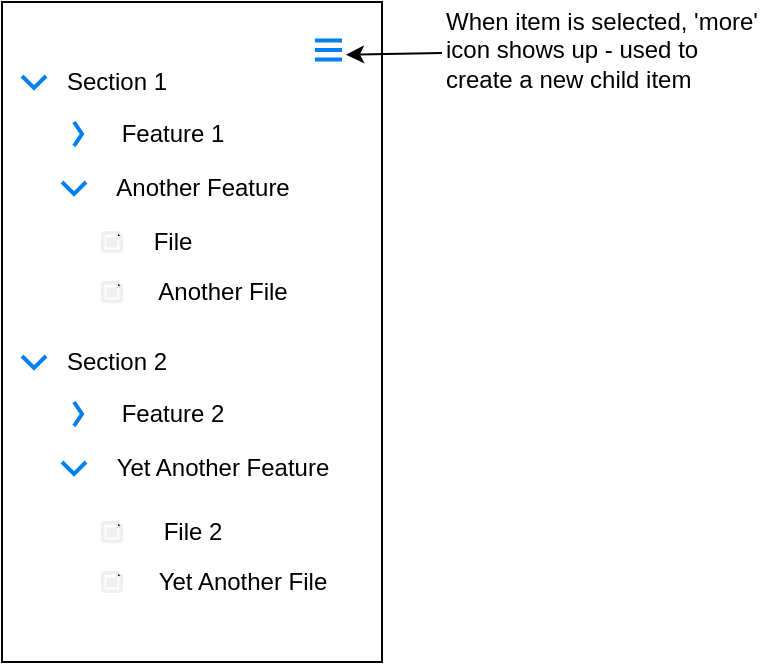 <mxfile>
    <diagram id="-cEDrDM9b3l9hg9Gb3lt" name="Page-1">
        <mxGraphModel dx="695" dy="508" grid="1" gridSize="10" guides="1" tooltips="1" connect="1" arrows="1" fold="1" page="1" pageScale="1" pageWidth="827" pageHeight="1169" math="0" shadow="0">
            <root>
                <mxCell id="0"/>
                <mxCell id="1" parent="0"/>
                <mxCell id="2" value="" style="verticalLabelPosition=bottom;html=1;verticalAlign=top;align=center;strokeColor=rgb(240, 240, 240);fillColor=rgb(42, 42, 42);shape=mxgraph.azure.wadcfg_diagnostics_file;pointerEvents=1;fontFamily=Helvetica;fontSize=12;fontColor=rgb(240, 240, 240);" vertex="1" parent="1">
                    <mxGeometry x="100" y="151" width="10" height="10" as="geometry"/>
                </mxCell>
                <mxCell id="3" value="" style="whiteSpace=wrap;html=1;" vertex="1" parent="1">
                    <mxGeometry x="50" y="41" width="190" height="330" as="geometry"/>
                </mxCell>
                <mxCell id="4" value="" style="html=1;verticalLabelPosition=bottom;labelBackgroundColor=#ffffff;verticalAlign=top;shadow=0;dashed=0;strokeWidth=2;shape=mxgraph.ios7.misc.down;strokeColor=#0080f0;" vertex="1" parent="1">
                    <mxGeometry x="60" y="78" width="12" height="6" as="geometry"/>
                </mxCell>
                <mxCell id="5" value="" style="html=1;verticalLabelPosition=bottom;labelBackgroundColor=#ffffff;verticalAlign=top;shadow=0;dashed=0;strokeWidth=2;shape=mxgraph.ios7.misc.right;strokeColor=#0080f0;" vertex="1" parent="1">
                    <mxGeometry x="86" y="101" width="4" height="12" as="geometry"/>
                </mxCell>
                <mxCell id="6" value="Section 1" style="text;html=1;align=center;verticalAlign=middle;resizable=0;points=[];autosize=1;strokeColor=none;fillColor=none;" vertex="1" parent="1">
                    <mxGeometry x="72" y="71" width="70" height="20" as="geometry"/>
                </mxCell>
                <mxCell id="7" value="Feature 1" style="text;html=1;align=center;verticalAlign=middle;resizable=0;points=[];autosize=1;strokeColor=none;fillColor=none;" vertex="1" parent="1">
                    <mxGeometry x="100" y="97" width="70" height="20" as="geometry"/>
                </mxCell>
                <mxCell id="8" value="" style="html=1;verticalLabelPosition=bottom;labelBackgroundColor=#ffffff;verticalAlign=top;shadow=0;dashed=0;strokeWidth=2;shape=mxgraph.ios7.misc.down;strokeColor=#0080f0;" vertex="1" parent="1">
                    <mxGeometry x="80" y="131" width="12" height="6" as="geometry"/>
                </mxCell>
                <mxCell id="9" value="Another Feature" style="text;html=1;align=center;verticalAlign=middle;resizable=0;points=[];autosize=1;strokeColor=none;fillColor=none;" vertex="1" parent="1">
                    <mxGeometry x="100" y="124" width="100" height="20" as="geometry"/>
                </mxCell>
                <mxCell id="10" value="" style="verticalLabelPosition=bottom;html=1;verticalAlign=top;align=center;strokeColor=rgb(240, 240, 240);fillColor=rgb(42, 42, 42);shape=mxgraph.azure.wadcfg_diagnostics_file;pointerEvents=1;fontFamily=Helvetica;fontSize=12;fontColor=rgb(240, 240, 240);" vertex="1" parent="1">
                    <mxGeometry x="100" y="156" width="10" height="10" as="geometry"/>
                </mxCell>
                <mxCell id="11" value="" style="verticalLabelPosition=bottom;html=1;verticalAlign=top;align=center;strokeColor=rgb(240, 240, 240);fillColor=rgb(42, 42, 42);shape=mxgraph.azure.wadcfg_diagnostics_file;pointerEvents=1;fontFamily=Helvetica;fontSize=12;fontColor=rgb(240, 240, 240);" vertex="1" parent="1">
                    <mxGeometry x="100" y="181" width="10" height="10" as="geometry"/>
                </mxCell>
                <mxCell id="12" value="File" style="text;html=1;align=center;verticalAlign=middle;resizable=0;points=[];autosize=1;strokeColor=none;fillColor=none;" vertex="1" parent="1">
                    <mxGeometry x="120" y="151" width="30" height="20" as="geometry"/>
                </mxCell>
                <mxCell id="13" value="Another File" style="text;html=1;align=center;verticalAlign=middle;resizable=0;points=[];autosize=1;strokeColor=none;fillColor=none;" vertex="1" parent="1">
                    <mxGeometry x="120" y="176" width="80" height="20" as="geometry"/>
                </mxCell>
                <mxCell id="14" value="" style="html=1;verticalLabelPosition=bottom;labelBackgroundColor=#ffffff;verticalAlign=top;shadow=0;dashed=0;strokeWidth=2;shape=mxgraph.ios7.misc.down;strokeColor=#0080f0;" vertex="1" parent="1">
                    <mxGeometry x="60" y="218" width="12" height="6" as="geometry"/>
                </mxCell>
                <mxCell id="15" value="" style="html=1;verticalLabelPosition=bottom;labelBackgroundColor=#ffffff;verticalAlign=top;shadow=0;dashed=0;strokeWidth=2;shape=mxgraph.ios7.misc.right;strokeColor=#0080f0;" vertex="1" parent="1">
                    <mxGeometry x="86" y="241" width="4" height="12" as="geometry"/>
                </mxCell>
                <mxCell id="16" value="Section 2" style="text;html=1;align=center;verticalAlign=middle;resizable=0;points=[];autosize=1;strokeColor=none;fillColor=none;" vertex="1" parent="1">
                    <mxGeometry x="72" y="211" width="70" height="20" as="geometry"/>
                </mxCell>
                <mxCell id="17" value="Feature 2" style="text;html=1;align=center;verticalAlign=middle;resizable=0;points=[];autosize=1;strokeColor=none;fillColor=none;" vertex="1" parent="1">
                    <mxGeometry x="100" y="237" width="70" height="20" as="geometry"/>
                </mxCell>
                <mxCell id="18" value="" style="html=1;verticalLabelPosition=bottom;labelBackgroundColor=#ffffff;verticalAlign=top;shadow=0;dashed=0;strokeWidth=2;shape=mxgraph.ios7.misc.down;strokeColor=#0080f0;" vertex="1" parent="1">
                    <mxGeometry x="80" y="271" width="12" height="6" as="geometry"/>
                </mxCell>
                <mxCell id="19" value="Yet Another Feature" style="text;html=1;align=center;verticalAlign=middle;resizable=0;points=[];autosize=1;strokeColor=none;fillColor=none;" vertex="1" parent="1">
                    <mxGeometry x="100" y="264" width="120" height="20" as="geometry"/>
                </mxCell>
                <mxCell id="20" value="" style="verticalLabelPosition=bottom;html=1;verticalAlign=top;align=center;strokeColor=rgb(240, 240, 240);fillColor=rgb(42, 42, 42);shape=mxgraph.azure.wadcfg_diagnostics_file;pointerEvents=1;fontFamily=Helvetica;fontSize=12;fontColor=rgb(240, 240, 240);" vertex="1" parent="1">
                    <mxGeometry x="100" y="301" width="10" height="10" as="geometry"/>
                </mxCell>
                <mxCell id="21" value="" style="verticalLabelPosition=bottom;html=1;verticalAlign=top;align=center;strokeColor=rgb(240, 240, 240);fillColor=rgb(42, 42, 42);shape=mxgraph.azure.wadcfg_diagnostics_file;pointerEvents=1;fontFamily=Helvetica;fontSize=12;fontColor=rgb(240, 240, 240);" vertex="1" parent="1">
                    <mxGeometry x="100" y="326" width="10" height="10" as="geometry"/>
                </mxCell>
                <mxCell id="22" value="File 2" style="text;html=1;align=center;verticalAlign=middle;resizable=0;points=[];autosize=1;strokeColor=none;fillColor=none;" vertex="1" parent="1">
                    <mxGeometry x="125" y="296" width="40" height="20" as="geometry"/>
                </mxCell>
                <mxCell id="23" value="Yet Another File" style="text;html=1;align=center;verticalAlign=middle;resizable=0;points=[];autosize=1;strokeColor=none;fillColor=none;" vertex="1" parent="1">
                    <mxGeometry x="120" y="321" width="100" height="20" as="geometry"/>
                </mxCell>
                <mxCell id="24" value="" style="html=1;verticalLabelPosition=bottom;align=center;labelBackgroundColor=#ffffff;verticalAlign=top;strokeWidth=2;strokeColor=#0080F0;shadow=0;dashed=0;shape=mxgraph.ios7.icons.most_viewed;pointerEvents=1" vertex="1" parent="1">
                    <mxGeometry x="201.8" y="59" width="18.2" height="12" as="geometry"/>
                </mxCell>
                <mxCell id="25" style="edgeStyle=none;html=1;entryX=1.11;entryY=0.695;entryDx=0;entryDy=0;entryPerimeter=0;" edge="1" parent="1" source="26" target="24">
                    <mxGeometry relative="1" as="geometry"/>
                </mxCell>
                <mxCell id="26" value="When item is selected, 'more'&lt;br&gt;icon shows up - used to&lt;br&gt;create a new child item" style="text;html=1;align=left;verticalAlign=middle;resizable=0;points=[];autosize=1;strokeColor=none;fillColor=none;" vertex="1" parent="1">
                    <mxGeometry x="270" y="40" width="170" height="50" as="geometry"/>
                </mxCell>
            </root>
        </mxGraphModel>
    </diagram>
</mxfile>